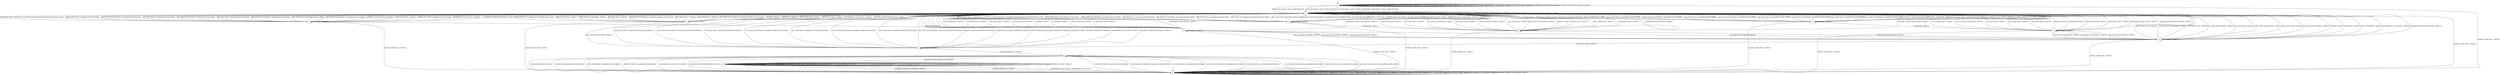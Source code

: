 digraph g {

	s0 [shape="circle" label="s0"];
	s1 [shape="circle" label="s1"];
	s2 [shape="circle" label="s2"];
	s3 [shape="circle" label="s3"];
	s4 [shape="circle" label="s4"];
	s5 [shape="circle" label="s5"];
	s6 [shape="circle" label="s6"];
	s7 [shape="circle" label="s7"];
	s8 [shape="circle" label="s8"];
	s9 [shape="circle" label="s9"];
	s10 [shape="circle" label="s10"];
	s11 [shape="circle" label="s11"];
	s12 [shape="circle" label="s12"];
	s13 [shape="circle" label="s13"];
	s0 -> s1 [label="ECDH_CLIENT_HELLO / HELLO_VERIFY_REQUEST"];
	s0 -> s0 [label="ECDH_CLIENT_KEY_EXCHANGE / TIMEOUT"];
	s0 -> s1 [label="DH_CLIENT_HELLO / HELLO_VERIFY_REQUEST"];
	s0 -> s0 [label="DH_CLIENT_KEY_EXCHANGE / TIMEOUT"];
	s0 -> s1 [label="PSK_CLIENT_HELLO / HELLO_VERIFY_REQUEST"];
	s0 -> s0 [label="PSK_CLIENT_KEY_EXCHANGE / TIMEOUT"];
	s0 -> s1 [label="RSA_CLIENT_HELLO / HELLO_VERIFY_REQUEST"];
	s0 -> s0 [label="RSA_CLIENT_KEY_EXCHANGE / TIMEOUT"];
	s0 -> s3 [label="CHANGE_CIPHER_SPEC / TIMEOUT"];
	s0 -> s0 [label="FINISHED / TIMEOUT"];
	s0 -> s0 [label="APPLICATION / TIMEOUT"];
	s0 -> s0 [label="CERTIFICATE / TIMEOUT"];
	s0 -> s0 [label="EMPTY_CERTIFICATE / TIMEOUT"];
	s0 -> s0 [label="CERTIFICATE_VERIFY / TIMEOUT"];
	s0 -> s0 [label="Alert(WARNING,CLOSE_NOTIFY) / TIMEOUT"];
	s0 -> s0 [label="Alert(FATAL,UNEXPECTED_MESSAGE) / TIMEOUT"];
	s1 -> s7 [label="ECDH_CLIENT_HELLO / SERVER_HELLO,CERTIFICATE,ECDHE_SERVER_KEY_EXCHANGE,CERTIFICATE_REQUEST,SERVER_HELLO_DONE"];
	s1 -> s1 [label="ECDH_CLIENT_KEY_EXCHANGE / TIMEOUT"];
	s1 -> s11 [label="DH_CLIENT_HELLO / SERVER_HELLO,CERTIFICATE,DHE_SERVER_KEY_EXCHANGE,CERTIFICATE_REQUEST,SERVER_HELLO_DONE"];
	s1 -> s1 [label="DH_CLIENT_KEY_EXCHANGE / TIMEOUT"];
	s1 -> s4 [label="PSK_CLIENT_HELLO / SERVER_HELLO,SERVER_HELLO_DONE"];
	s1 -> s1 [label="PSK_CLIENT_KEY_EXCHANGE / TIMEOUT"];
	s1 -> s2 [label="RSA_CLIENT_HELLO / SERVER_HELLO,CERTIFICATE,CERTIFICATE_REQUEST,SERVER_HELLO_DONE"];
	s1 -> s1 [label="RSA_CLIENT_KEY_EXCHANGE / TIMEOUT"];
	s1 -> s3 [label="CHANGE_CIPHER_SPEC / TIMEOUT"];
	s1 -> s1 [label="FINISHED / TIMEOUT"];
	s1 -> s1 [label="APPLICATION / TIMEOUT"];
	s1 -> s1 [label="CERTIFICATE / TIMEOUT"];
	s1 -> s1 [label="EMPTY_CERTIFICATE / TIMEOUT"];
	s1 -> s1 [label="CERTIFICATE_VERIFY / TIMEOUT"];
	s1 -> s1 [label="Alert(WARNING,CLOSE_NOTIFY) / TIMEOUT"];
	s1 -> s1 [label="Alert(FATAL,UNEXPECTED_MESSAGE) / TIMEOUT"];
	s2 -> s1 [label="ECDH_CLIENT_HELLO / Alert(FATAL,DECODE_ERROR)"];
	s2 -> s1 [label="ECDH_CLIENT_KEY_EXCHANGE / Alert(FATAL,DECODE_ERROR)"];
	s2 -> s1 [label="DH_CLIENT_HELLO / Alert(FATAL,DECODE_ERROR)"];
	s2 -> s1 [label="DH_CLIENT_KEY_EXCHANGE / Alert(FATAL,DECODE_ERROR)"];
	s2 -> s1 [label="PSK_CLIENT_HELLO / Alert(FATAL,DECODE_ERROR)"];
	s2 -> s1 [label="PSK_CLIENT_KEY_EXCHANGE / Alert(FATAL,DECODE_ERROR)"];
	s2 -> s1 [label="RSA_CLIENT_HELLO / Alert(FATAL,DECODE_ERROR)"];
	s2 -> s1 [label="RSA_CLIENT_KEY_EXCHANGE / Alert(FATAL,DECODE_ERROR)"];
	s2 -> s3 [label="CHANGE_CIPHER_SPEC / TIMEOUT"];
	s2 -> s1 [label="FINISHED / Alert(FATAL,DECODE_ERROR)"];
	s2 -> s2 [label="APPLICATION / TIMEOUT"];
	s2 -> s6 [label="CERTIFICATE / TIMEOUT"];
	s2 -> s1 [label="EMPTY_CERTIFICATE / TIMEOUT"];
	s2 -> s1 [label="CERTIFICATE_VERIFY / Alert(FATAL,DECODE_ERROR)"];
	s2 -> s1 [label="Alert(WARNING,CLOSE_NOTIFY) / TIMEOUT"];
	s2 -> s1 [label="Alert(FATAL,UNEXPECTED_MESSAGE) / TIMEOUT"];
	s3 -> s3 [label="ECDH_CLIENT_HELLO / TIMEOUT"];
	s3 -> s3 [label="ECDH_CLIENT_KEY_EXCHANGE / TIMEOUT"];
	s3 -> s3 [label="DH_CLIENT_HELLO / TIMEOUT"];
	s3 -> s3 [label="DH_CLIENT_KEY_EXCHANGE / TIMEOUT"];
	s3 -> s3 [label="PSK_CLIENT_HELLO / TIMEOUT"];
	s3 -> s3 [label="PSK_CLIENT_KEY_EXCHANGE / TIMEOUT"];
	s3 -> s3 [label="RSA_CLIENT_HELLO / TIMEOUT"];
	s3 -> s3 [label="RSA_CLIENT_KEY_EXCHANGE / TIMEOUT"];
	s3 -> s3 [label="CHANGE_CIPHER_SPEC / TIMEOUT"];
	s3 -> s3 [label="FINISHED / TIMEOUT"];
	s3 -> s3 [label="APPLICATION / TIMEOUT"];
	s3 -> s3 [label="CERTIFICATE / TIMEOUT"];
	s3 -> s3 [label="EMPTY_CERTIFICATE / TIMEOUT"];
	s3 -> s3 [label="CERTIFICATE_VERIFY / TIMEOUT"];
	s3 -> s3 [label="Alert(WARNING,CLOSE_NOTIFY) / TIMEOUT"];
	s3 -> s3 [label="Alert(FATAL,UNEXPECTED_MESSAGE) / TIMEOUT"];
	s4 -> s1 [label="ECDH_CLIENT_HELLO / TIMEOUT"];
	s4 -> s1 [label="ECDH_CLIENT_KEY_EXCHANGE / TIMEOUT"];
	s4 -> s1 [label="DH_CLIENT_HELLO / TIMEOUT"];
	s4 -> s1 [label="DH_CLIENT_KEY_EXCHANGE / Alert(FATAL,UNKNOWN_PSK_IDENTITY)"];
	s4 -> s1 [label="PSK_CLIENT_HELLO / TIMEOUT"];
	s4 -> s5 [label="PSK_CLIENT_KEY_EXCHANGE / TIMEOUT"];
	s4 -> s1 [label="RSA_CLIENT_HELLO / TIMEOUT"];
	s4 -> s1 [label="RSA_CLIENT_KEY_EXCHANGE / Alert(FATAL,UNKNOWN_PSK_IDENTITY)"];
	s4 -> s3 [label="CHANGE_CIPHER_SPEC / TIMEOUT"];
	s4 -> s1 [label="FINISHED / TIMEOUT"];
	s4 -> s4 [label="APPLICATION / TIMEOUT"];
	s4 -> s1 [label="CERTIFICATE / TIMEOUT"];
	s4 -> s1 [label="EMPTY_CERTIFICATE / TIMEOUT"];
	s4 -> s1 [label="CERTIFICATE_VERIFY / TIMEOUT"];
	s4 -> s1 [label="Alert(WARNING,CLOSE_NOTIFY) / TIMEOUT"];
	s4 -> s1 [label="Alert(FATAL,UNEXPECTED_MESSAGE) / TIMEOUT"];
	s5 -> s1 [label="ECDH_CLIENT_HELLO / Alert(FATAL,UNEXPECTED_MESSAGE)"];
	s5 -> s1 [label="ECDH_CLIENT_KEY_EXCHANGE / Alert(FATAL,UNEXPECTED_MESSAGE)"];
	s5 -> s1 [label="DH_CLIENT_HELLO / Alert(FATAL,UNEXPECTED_MESSAGE)"];
	s5 -> s1 [label="DH_CLIENT_KEY_EXCHANGE / Alert(FATAL,UNEXPECTED_MESSAGE)"];
	s5 -> s1 [label="PSK_CLIENT_HELLO / Alert(FATAL,UNEXPECTED_MESSAGE)"];
	s5 -> s1 [label="PSK_CLIENT_KEY_EXCHANGE / Alert(FATAL,UNEXPECTED_MESSAGE)"];
	s5 -> s1 [label="RSA_CLIENT_HELLO / Alert(FATAL,UNEXPECTED_MESSAGE)"];
	s5 -> s1 [label="RSA_CLIENT_KEY_EXCHANGE / Alert(FATAL,UNEXPECTED_MESSAGE)"];
	s5 -> s9 [label="CHANGE_CIPHER_SPEC / TIMEOUT"];
	s5 -> s1 [label="FINISHED / Alert(FATAL,UNEXPECTED_MESSAGE)"];
	s5 -> s5 [label="APPLICATION / TIMEOUT"];
	s5 -> s1 [label="CERTIFICATE / Alert(FATAL,UNEXPECTED_MESSAGE)"];
	s5 -> s1 [label="EMPTY_CERTIFICATE / Alert(FATAL,UNEXPECTED_MESSAGE)"];
	s5 -> s1 [label="CERTIFICATE_VERIFY / Alert(FATAL,UNEXPECTED_MESSAGE)"];
	s5 -> s1 [label="Alert(WARNING,CLOSE_NOTIFY) / TIMEOUT"];
	s5 -> s1 [label="Alert(FATAL,UNEXPECTED_MESSAGE) / TIMEOUT"];
	s6 -> s1 [label="ECDH_CLIENT_HELLO / TIMEOUT"];
	s6 -> s13 [label="ECDH_CLIENT_KEY_EXCHANGE / TIMEOUT"];
	s6 -> s1 [label="DH_CLIENT_HELLO / TIMEOUT"];
	s6 -> s13 [label="DH_CLIENT_KEY_EXCHANGE / TIMEOUT"];
	s6 -> s1 [label="PSK_CLIENT_HELLO / TIMEOUT"];
	s6 -> s13 [label="PSK_CLIENT_KEY_EXCHANGE / TIMEOUT"];
	s6 -> s1 [label="RSA_CLIENT_HELLO / TIMEOUT"];
	s6 -> s13 [label="RSA_CLIENT_KEY_EXCHANGE / TIMEOUT"];
	s6 -> s3 [label="CHANGE_CIPHER_SPEC / TIMEOUT"];
	s6 -> s1 [label="FINISHED / TIMEOUT"];
	s6 -> s6 [label="APPLICATION / TIMEOUT"];
	s6 -> s1 [label="CERTIFICATE / TIMEOUT"];
	s6 -> s1 [label="EMPTY_CERTIFICATE / TIMEOUT"];
	s6 -> s1 [label="CERTIFICATE_VERIFY / TIMEOUT"];
	s6 -> s1 [label="Alert(WARNING,CLOSE_NOTIFY) / TIMEOUT"];
	s6 -> s1 [label="Alert(FATAL,UNEXPECTED_MESSAGE) / TIMEOUT"];
	s7 -> s1 [label="ECDH_CLIENT_HELLO / Alert(FATAL,DECODE_ERROR)"];
	s7 -> s1 [label="ECDH_CLIENT_KEY_EXCHANGE / Alert(FATAL,DECODE_ERROR)"];
	s7 -> s1 [label="DH_CLIENT_HELLO / Alert(FATAL,DECODE_ERROR)"];
	s7 -> s1 [label="DH_CLIENT_KEY_EXCHANGE / Alert(FATAL,DECODE_ERROR)"];
	s7 -> s1 [label="PSK_CLIENT_HELLO / Alert(FATAL,DECODE_ERROR)"];
	s7 -> s1 [label="PSK_CLIENT_KEY_EXCHANGE / Alert(FATAL,DECODE_ERROR)"];
	s7 -> s1 [label="RSA_CLIENT_HELLO / Alert(FATAL,DECODE_ERROR)"];
	s7 -> s1 [label="RSA_CLIENT_KEY_EXCHANGE / Alert(FATAL,DECODE_ERROR)"];
	s7 -> s3 [label="CHANGE_CIPHER_SPEC / TIMEOUT"];
	s7 -> s1 [label="FINISHED / Alert(FATAL,DECODE_ERROR)"];
	s7 -> s7 [label="APPLICATION / TIMEOUT"];
	s7 -> s8 [label="CERTIFICATE / TIMEOUT"];
	s7 -> s1 [label="EMPTY_CERTIFICATE / TIMEOUT"];
	s7 -> s1 [label="CERTIFICATE_VERIFY / Alert(FATAL,DECODE_ERROR)"];
	s7 -> s1 [label="Alert(WARNING,CLOSE_NOTIFY) / TIMEOUT"];
	s7 -> s1 [label="Alert(FATAL,UNEXPECTED_MESSAGE) / TIMEOUT"];
	s8 -> s1 [label="ECDH_CLIENT_HELLO / TIMEOUT"];
	s8 -> s13 [label="ECDH_CLIENT_KEY_EXCHANGE / TIMEOUT"];
	s8 -> s1 [label="DH_CLIENT_HELLO / TIMEOUT"];
	s8 -> s1 [label="DH_CLIENT_KEY_EXCHANGE / TIMEOUT"];
	s8 -> s1 [label="PSK_CLIENT_HELLO / TIMEOUT"];
	s8 -> s1 [label="PSK_CLIENT_KEY_EXCHANGE / TIMEOUT"];
	s8 -> s1 [label="RSA_CLIENT_HELLO / TIMEOUT"];
	s8 -> s1 [label="RSA_CLIENT_KEY_EXCHANGE / TIMEOUT"];
	s8 -> s3 [label="CHANGE_CIPHER_SPEC / TIMEOUT"];
	s8 -> s1 [label="FINISHED / TIMEOUT"];
	s8 -> s8 [label="APPLICATION / TIMEOUT"];
	s8 -> s1 [label="CERTIFICATE / TIMEOUT"];
	s8 -> s1 [label="EMPTY_CERTIFICATE / TIMEOUT"];
	s8 -> s1 [label="CERTIFICATE_VERIFY / TIMEOUT"];
	s8 -> s1 [label="Alert(WARNING,CLOSE_NOTIFY) / TIMEOUT"];
	s8 -> s1 [label="Alert(FATAL,UNEXPECTED_MESSAGE) / TIMEOUT"];
	s9 -> s3 [label="ECDH_CLIENT_HELLO / Alert(FATAL,DECODE_ERROR)"];
	s9 -> s3 [label="ECDH_CLIENT_KEY_EXCHANGE / Alert(FATAL,DECODE_ERROR)"];
	s9 -> s3 [label="DH_CLIENT_HELLO / Alert(FATAL,DECODE_ERROR)"];
	s9 -> s3 [label="DH_CLIENT_KEY_EXCHANGE / Alert(FATAL,DECODE_ERROR)"];
	s9 -> s3 [label="PSK_CLIENT_HELLO / Alert(FATAL,DECODE_ERROR)"];
	s9 -> s3 [label="PSK_CLIENT_KEY_EXCHANGE / Alert(FATAL,DECODE_ERROR)"];
	s9 -> s3 [label="RSA_CLIENT_HELLO / Alert(FATAL,DECODE_ERROR)"];
	s9 -> s3 [label="RSA_CLIENT_KEY_EXCHANGE / Alert(FATAL,DECODE_ERROR)"];
	s9 -> s3 [label="CHANGE_CIPHER_SPEC / TIMEOUT"];
	s9 -> s10 [label="FINISHED / CHANGE_CIPHER_SPEC,FINISHED"];
	s9 -> s9 [label="APPLICATION / TIMEOUT"];
	s9 -> s3 [label="CERTIFICATE / Alert(FATAL,DECODE_ERROR)"];
	s9 -> s3 [label="EMPTY_CERTIFICATE / Alert(FATAL,DECODE_ERROR)"];
	s9 -> s3 [label="CERTIFICATE_VERIFY / Alert(FATAL,DECODE_ERROR)"];
	s9 -> s3 [label="Alert(WARNING,CLOSE_NOTIFY) / TIMEOUT"];
	s9 -> s3 [label="Alert(FATAL,UNEXPECTED_MESSAGE) / TIMEOUT"];
	s10 -> s10 [label="ECDH_CLIENT_HELLO / Alert(WARNING,NO_RENEGOTIATION)"];
	s10 -> s10 [label="ECDH_CLIENT_KEY_EXCHANGE / TIMEOUT"];
	s10 -> s10 [label="DH_CLIENT_HELLO / Alert(WARNING,NO_RENEGOTIATION)"];
	s10 -> s10 [label="DH_CLIENT_KEY_EXCHANGE / TIMEOUT"];
	s10 -> s10 [label="PSK_CLIENT_HELLO / Alert(WARNING,NO_RENEGOTIATION)"];
	s10 -> s10 [label="PSK_CLIENT_KEY_EXCHANGE / TIMEOUT"];
	s10 -> s10 [label="RSA_CLIENT_HELLO / Alert(WARNING,NO_RENEGOTIATION)"];
	s10 -> s10 [label="RSA_CLIENT_KEY_EXCHANGE / TIMEOUT"];
	s10 -> s3 [label="CHANGE_CIPHER_SPEC / TIMEOUT"];
	s10 -> s10 [label="FINISHED / TIMEOUT"];
	s10 -> s10 [label="APPLICATION / APPLICATION"];
	s10 -> s10 [label="CERTIFICATE / TIMEOUT"];
	s10 -> s10 [label="EMPTY_CERTIFICATE / TIMEOUT"];
	s10 -> s10 [label="CERTIFICATE_VERIFY / TIMEOUT"];
	s10 -> s3 [label="Alert(WARNING,CLOSE_NOTIFY) / Alert(WARNING,CLOSE_NOTIFY)"];
	s10 -> s3 [label="Alert(FATAL,UNEXPECTED_MESSAGE) / TIMEOUT"];
	s11 -> s1 [label="ECDH_CLIENT_HELLO / Alert(FATAL,DECODE_ERROR)"];
	s11 -> s1 [label="ECDH_CLIENT_KEY_EXCHANGE / Alert(FATAL,DECODE_ERROR)"];
	s11 -> s1 [label="DH_CLIENT_HELLO / Alert(FATAL,DECODE_ERROR)"];
	s11 -> s1 [label="DH_CLIENT_KEY_EXCHANGE / Alert(FATAL,DECODE_ERROR)"];
	s11 -> s1 [label="PSK_CLIENT_HELLO / Alert(FATAL,DECODE_ERROR)"];
	s11 -> s1 [label="PSK_CLIENT_KEY_EXCHANGE / Alert(FATAL,DECODE_ERROR)"];
	s11 -> s1 [label="RSA_CLIENT_HELLO / Alert(FATAL,DECODE_ERROR)"];
	s11 -> s1 [label="RSA_CLIENT_KEY_EXCHANGE / Alert(FATAL,DECODE_ERROR)"];
	s11 -> s3 [label="CHANGE_CIPHER_SPEC / TIMEOUT"];
	s11 -> s1 [label="FINISHED / Alert(FATAL,DECODE_ERROR)"];
	s11 -> s11 [label="APPLICATION / TIMEOUT"];
	s11 -> s12 [label="CERTIFICATE / TIMEOUT"];
	s11 -> s1 [label="EMPTY_CERTIFICATE / TIMEOUT"];
	s11 -> s1 [label="CERTIFICATE_VERIFY / Alert(FATAL,DECODE_ERROR)"];
	s11 -> s1 [label="Alert(WARNING,CLOSE_NOTIFY) / TIMEOUT"];
	s11 -> s1 [label="Alert(FATAL,UNEXPECTED_MESSAGE) / TIMEOUT"];
	s12 -> s1 [label="ECDH_CLIENT_HELLO / TIMEOUT"];
	s12 -> s1 [label="ECDH_CLIENT_KEY_EXCHANGE / TIMEOUT"];
	s12 -> s1 [label="DH_CLIENT_HELLO / TIMEOUT"];
	s12 -> s13 [label="DH_CLIENT_KEY_EXCHANGE / TIMEOUT"];
	s12 -> s1 [label="PSK_CLIENT_HELLO / TIMEOUT"];
	s12 -> s13 [label="PSK_CLIENT_KEY_EXCHANGE / TIMEOUT"];
	s12 -> s1 [label="RSA_CLIENT_HELLO / TIMEOUT"];
	s12 -> s13 [label="RSA_CLIENT_KEY_EXCHANGE / TIMEOUT"];
	s12 -> s3 [label="CHANGE_CIPHER_SPEC / TIMEOUT"];
	s12 -> s1 [label="FINISHED / TIMEOUT"];
	s12 -> s12 [label="APPLICATION / TIMEOUT"];
	s12 -> s1 [label="CERTIFICATE / TIMEOUT"];
	s12 -> s1 [label="EMPTY_CERTIFICATE / TIMEOUT"];
	s12 -> s1 [label="CERTIFICATE_VERIFY / TIMEOUT"];
	s12 -> s1 [label="Alert(WARNING,CLOSE_NOTIFY) / TIMEOUT"];
	s12 -> s1 [label="Alert(FATAL,UNEXPECTED_MESSAGE) / TIMEOUT"];
	s13 -> s1 [label="ECDH_CLIENT_HELLO / TIMEOUT"];
	s13 -> s1 [label="ECDH_CLIENT_KEY_EXCHANGE / TIMEOUT"];
	s13 -> s1 [label="DH_CLIENT_HELLO / TIMEOUT"];
	s13 -> s1 [label="DH_CLIENT_KEY_EXCHANGE / TIMEOUT"];
	s13 -> s1 [label="PSK_CLIENT_HELLO / TIMEOUT"];
	s13 -> s1 [label="PSK_CLIENT_KEY_EXCHANGE / TIMEOUT"];
	s13 -> s1 [label="RSA_CLIENT_HELLO / TIMEOUT"];
	s13 -> s1 [label="RSA_CLIENT_KEY_EXCHANGE / TIMEOUT"];
	s13 -> s3 [label="CHANGE_CIPHER_SPEC / TIMEOUT"];
	s13 -> s1 [label="FINISHED / TIMEOUT"];
	s13 -> s13 [label="APPLICATION / TIMEOUT"];
	s13 -> s1 [label="CERTIFICATE / TIMEOUT"];
	s13 -> s1 [label="EMPTY_CERTIFICATE / TIMEOUT"];
	s13 -> s5 [label="CERTIFICATE_VERIFY / TIMEOUT"];
	s13 -> s1 [label="Alert(WARNING,CLOSE_NOTIFY) / TIMEOUT"];
	s13 -> s1 [label="Alert(FATAL,UNEXPECTED_MESSAGE) / TIMEOUT"];

__start0 [label="" shape="none" width="0" height="0"];
__start0 -> s0;

}
